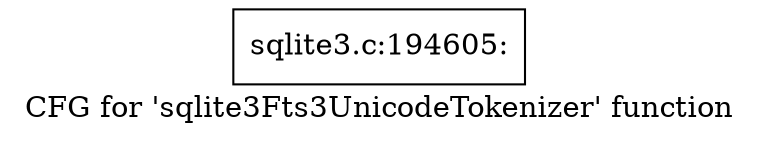 digraph "CFG for 'sqlite3Fts3UnicodeTokenizer' function" {
	label="CFG for 'sqlite3Fts3UnicodeTokenizer' function";

	Node0x55c0f6b6a3e0 [shape=record,label="{sqlite3.c:194605:}"];
}
